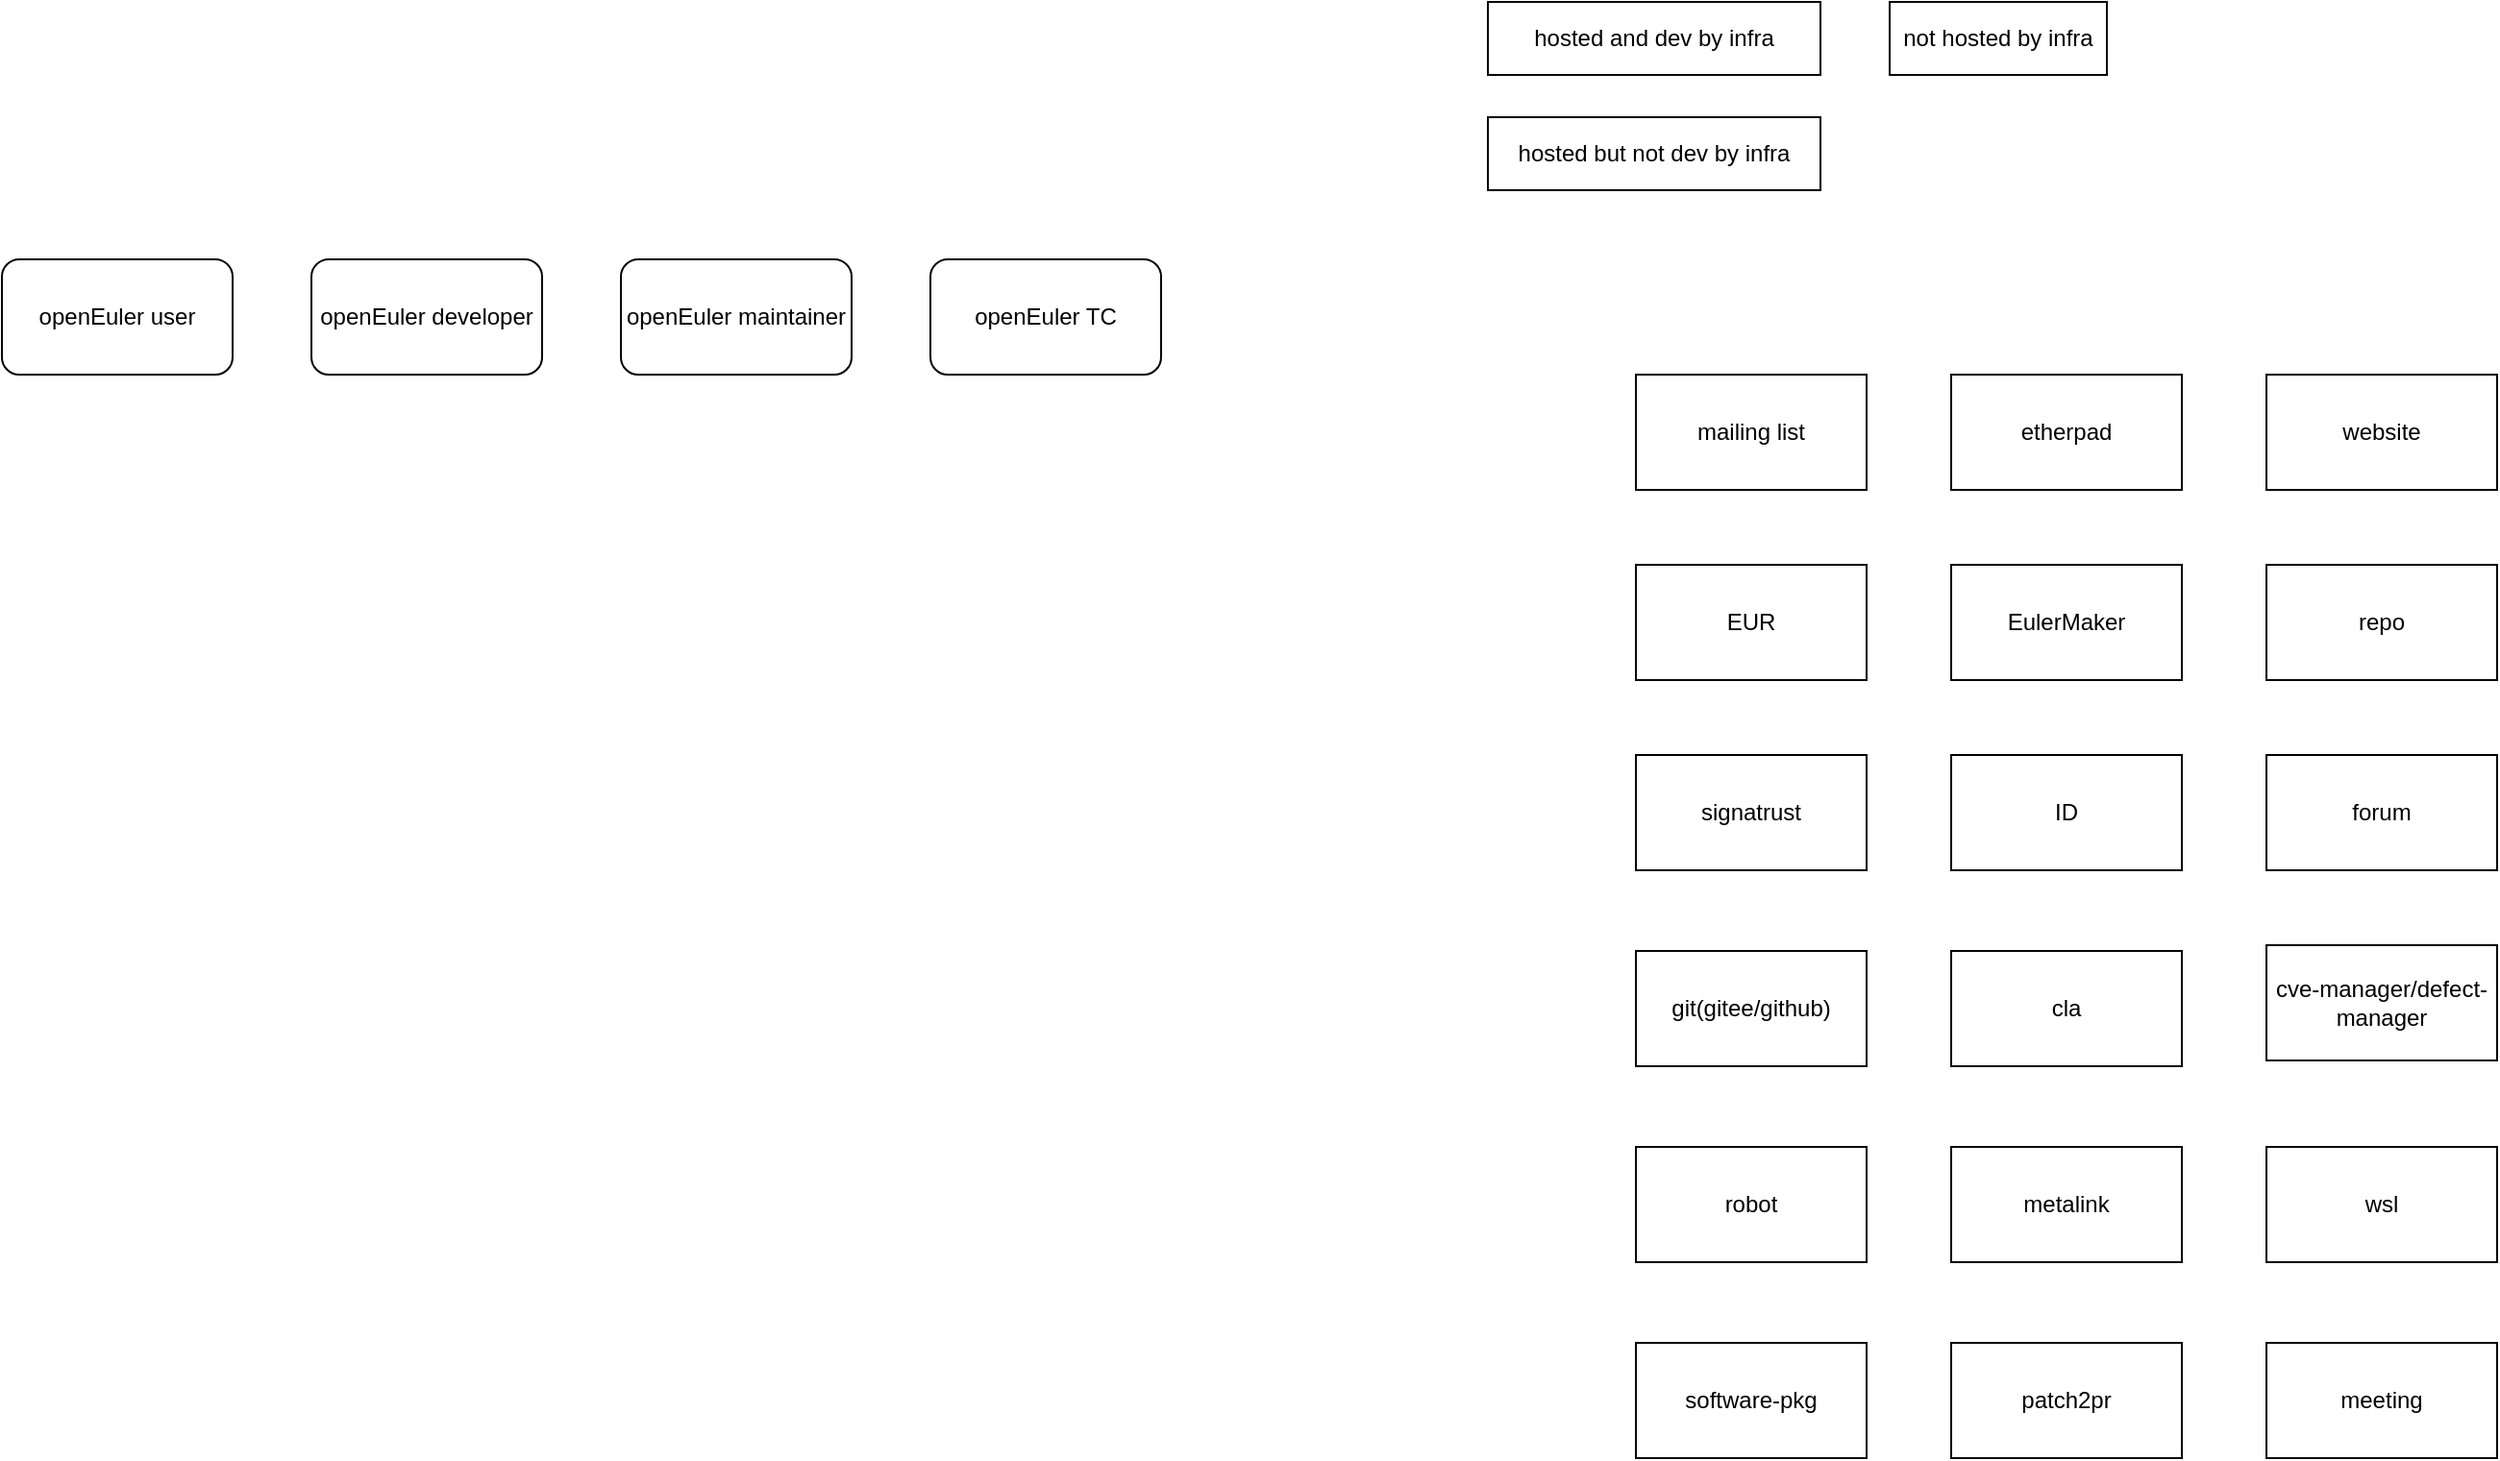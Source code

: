 <mxfile version="24.6.4" type="github">
  <diagram name="第 1 页" id="5jZQfyqA7LlsZKFDpGUY">
    <mxGraphModel dx="2666" dy="1221" grid="0" gridSize="10" guides="1" tooltips="1" connect="1" arrows="1" fold="1" page="0" pageScale="1" pageWidth="827" pageHeight="1169" math="0" shadow="0">
      <root>
        <mxCell id="0" />
        <mxCell id="1" parent="0" />
        <mxCell id="QM1hmZnKatTl1I3SXWaf-1" value="mailing list" style="rounded=0;whiteSpace=wrap;html=1;" vertex="1" parent="1">
          <mxGeometry x="-93" y="106" width="120" height="60" as="geometry" />
        </mxCell>
        <mxCell id="QM1hmZnKatTl1I3SXWaf-2" value="hosted and dev by infra" style="rounded=0;whiteSpace=wrap;html=1;" vertex="1" parent="1">
          <mxGeometry x="-170" y="-88" width="173" height="38" as="geometry" />
        </mxCell>
        <mxCell id="QM1hmZnKatTl1I3SXWaf-3" value="etherpad" style="rounded=0;whiteSpace=wrap;html=1;" vertex="1" parent="1">
          <mxGeometry x="71" y="106" width="120" height="60" as="geometry" />
        </mxCell>
        <mxCell id="QM1hmZnKatTl1I3SXWaf-4" value="website" style="rounded=0;whiteSpace=wrap;html=1;" vertex="1" parent="1">
          <mxGeometry x="235" y="106" width="120" height="60" as="geometry" />
        </mxCell>
        <mxCell id="QM1hmZnKatTl1I3SXWaf-6" value="EUR" style="rounded=0;whiteSpace=wrap;html=1;" vertex="1" parent="1">
          <mxGeometry x="-93" y="205" width="120" height="60" as="geometry" />
        </mxCell>
        <mxCell id="QM1hmZnKatTl1I3SXWaf-7" value="EulerMaker" style="rounded=0;whiteSpace=wrap;html=1;" vertex="1" parent="1">
          <mxGeometry x="71" y="205" width="120" height="60" as="geometry" />
        </mxCell>
        <mxCell id="QM1hmZnKatTl1I3SXWaf-8" value="repo" style="rounded=0;whiteSpace=wrap;html=1;" vertex="1" parent="1">
          <mxGeometry x="235" y="205" width="120" height="60" as="geometry" />
        </mxCell>
        <mxCell id="QM1hmZnKatTl1I3SXWaf-9" value="forum" style="rounded=0;whiteSpace=wrap;html=1;" vertex="1" parent="1">
          <mxGeometry x="235" y="304" width="120" height="60" as="geometry" />
        </mxCell>
        <mxCell id="QM1hmZnKatTl1I3SXWaf-10" value="ID" style="rounded=0;whiteSpace=wrap;html=1;" vertex="1" parent="1">
          <mxGeometry x="71" y="304" width="120" height="60" as="geometry" />
        </mxCell>
        <mxCell id="QM1hmZnKatTl1I3SXWaf-11" value="signatrust" style="rounded=0;whiteSpace=wrap;html=1;" vertex="1" parent="1">
          <mxGeometry x="-93" y="304" width="120" height="60" as="geometry" />
        </mxCell>
        <mxCell id="QM1hmZnKatTl1I3SXWaf-12" value="git(gitee/github)" style="rounded=0;whiteSpace=wrap;html=1;" vertex="1" parent="1">
          <mxGeometry x="-93" y="406" width="120" height="60" as="geometry" />
        </mxCell>
        <mxCell id="QM1hmZnKatTl1I3SXWaf-13" value="cla" style="rounded=0;whiteSpace=wrap;html=1;" vertex="1" parent="1">
          <mxGeometry x="71" y="406" width="120" height="60" as="geometry" />
        </mxCell>
        <mxCell id="QM1hmZnKatTl1I3SXWaf-14" value="cve-manager/defect-manager" style="rounded=0;whiteSpace=wrap;html=1;" vertex="1" parent="1">
          <mxGeometry x="235" y="403" width="120" height="60" as="geometry" />
        </mxCell>
        <mxCell id="QM1hmZnKatTl1I3SXWaf-15" value="robot" style="rounded=0;whiteSpace=wrap;html=1;" vertex="1" parent="1">
          <mxGeometry x="-93" y="508" width="120" height="60" as="geometry" />
        </mxCell>
        <mxCell id="QM1hmZnKatTl1I3SXWaf-16" value="metalink" style="rounded=0;whiteSpace=wrap;html=1;" vertex="1" parent="1">
          <mxGeometry x="71" y="508" width="120" height="60" as="geometry" />
        </mxCell>
        <mxCell id="QM1hmZnKatTl1I3SXWaf-17" value="wsl" style="rounded=0;whiteSpace=wrap;html=1;" vertex="1" parent="1">
          <mxGeometry x="235" y="508" width="120" height="60" as="geometry" />
        </mxCell>
        <mxCell id="QM1hmZnKatTl1I3SXWaf-18" value="software-pkg" style="rounded=0;whiteSpace=wrap;html=1;" vertex="1" parent="1">
          <mxGeometry x="-93" y="610" width="120" height="60" as="geometry" />
        </mxCell>
        <mxCell id="QM1hmZnKatTl1I3SXWaf-19" value="patch2pr" style="rounded=0;whiteSpace=wrap;html=1;" vertex="1" parent="1">
          <mxGeometry x="71" y="610" width="120" height="60" as="geometry" />
        </mxCell>
        <mxCell id="QM1hmZnKatTl1I3SXWaf-20" value="not hosted by infra" style="rounded=0;whiteSpace=wrap;html=1;" vertex="1" parent="1">
          <mxGeometry x="39" y="-88" width="113" height="38" as="geometry" />
        </mxCell>
        <mxCell id="QM1hmZnKatTl1I3SXWaf-21" value="hosted but not dev by infra" style="rounded=0;whiteSpace=wrap;html=1;" vertex="1" parent="1">
          <mxGeometry x="-170" y="-28" width="173" height="38" as="geometry" />
        </mxCell>
        <mxCell id="QM1hmZnKatTl1I3SXWaf-22" value="meeting" style="rounded=0;whiteSpace=wrap;html=1;" vertex="1" parent="1">
          <mxGeometry x="235" y="610" width="120" height="60" as="geometry" />
        </mxCell>
        <mxCell id="QM1hmZnKatTl1I3SXWaf-23" value="openEuler user" style="rounded=1;whiteSpace=wrap;html=1;" vertex="1" parent="1">
          <mxGeometry x="-943" y="46" width="120" height="60" as="geometry" />
        </mxCell>
        <mxCell id="QM1hmZnKatTl1I3SXWaf-24" value="openEuler developer" style="rounded=1;whiteSpace=wrap;html=1;" vertex="1" parent="1">
          <mxGeometry x="-782" y="46" width="120" height="60" as="geometry" />
        </mxCell>
        <mxCell id="QM1hmZnKatTl1I3SXWaf-25" value="openEuler maintainer" style="rounded=1;whiteSpace=wrap;html=1;" vertex="1" parent="1">
          <mxGeometry x="-621" y="46" width="120" height="60" as="geometry" />
        </mxCell>
        <mxCell id="QM1hmZnKatTl1I3SXWaf-26" value="openEuler TC" style="rounded=1;whiteSpace=wrap;html=1;" vertex="1" parent="1">
          <mxGeometry x="-460" y="46" width="120" height="60" as="geometry" />
        </mxCell>
        <mxCell id="QM1hmZnKatTl1I3SXWaf-28" style="edgeStyle=none;curved=1;rounded=0;orthogonalLoop=1;jettySize=auto;html=1;exitX=1;exitY=0.75;exitDx=0;exitDy=0;fontSize=12;startSize=8;endSize=8;" edge="1" parent="1" source="QM1hmZnKatTl1I3SXWaf-23" target="QM1hmZnKatTl1I3SXWaf-23">
          <mxGeometry relative="1" as="geometry" />
        </mxCell>
      </root>
    </mxGraphModel>
  </diagram>
</mxfile>
